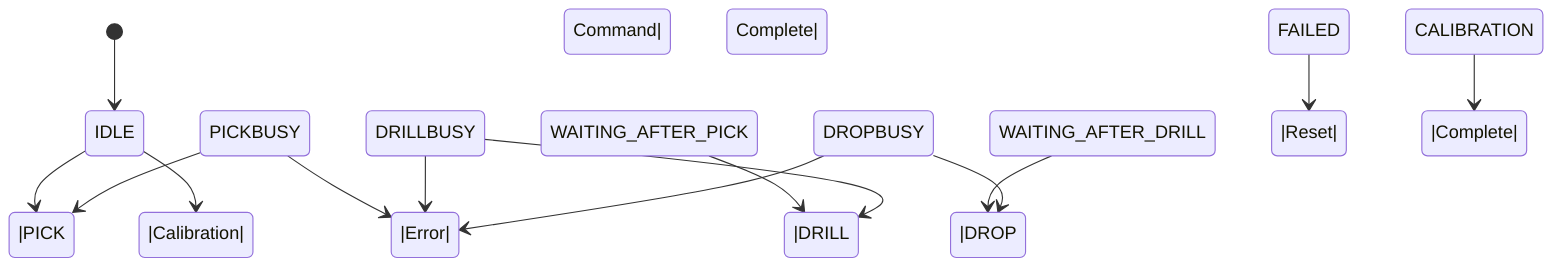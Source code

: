 stateDiagram-v2
    [*] --> IDLE

    %% DRILL Module Status Transitions
    IDLE -->|PICK Command| PICKBUSY
    PICKBUSY -->|PICK Complete| WAITING_AFTER_PICK
    WAITING_AFTER_PICK -->|DRILL Command| DRILLBUSY
    DRILLBUSY -->|DRILL Complete| WAITING_AFTER_DRILL
    WAITING_AFTER_DRILL -->|DROP Command| DROPBUSY
    DROPBUSY -->|DROP Complete| IDLE

    %% Error States
    PICKBUSY -->|Error| FAILED
    DRILLBUSY -->|Error| FAILED
    DROPBUSY -->|Error| FAILED
    FAILED -->|Reset| IDLE

    %% Calibration
    IDLE -->|Calibration| CALIBRATION
    CALIBRATION -->|Complete| IDLE
